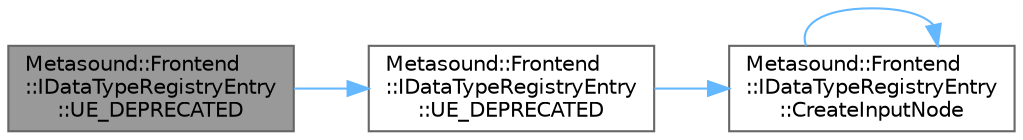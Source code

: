 digraph "Metasound::Frontend::IDataTypeRegistryEntry::UE_DEPRECATED"
{
 // INTERACTIVE_SVG=YES
 // LATEX_PDF_SIZE
  bgcolor="transparent";
  edge [fontname=Helvetica,fontsize=10,labelfontname=Helvetica,labelfontsize=10];
  node [fontname=Helvetica,fontsize=10,shape=box,height=0.2,width=0.4];
  rankdir="LR";
  Node1 [id="Node000001",label="Metasound::Frontend\l::IDataTypeRegistryEntry\l::UE_DEPRECATED",height=0.2,width=0.4,color="gray40", fillcolor="grey60", style="filled", fontcolor="black",tooltip="Clone this registry entry."];
  Node1 -> Node2 [id="edge1_Node000001_Node000002",color="steelblue1",style="solid",tooltip=" "];
  Node2 [id="Node000002",label="Metasound::Frontend\l::IDataTypeRegistryEntry\l::UE_DEPRECATED",height=0.2,width=0.4,color="grey40", fillcolor="white", style="filled",URL="$d1/dd1/classMetasound_1_1Frontend_1_1IDataTypeRegistryEntry.html#aabd01b0a2160ca40628e77fa301670fc",tooltip="Create an input node."];
  Node2 -> Node3 [id="edge2_Node000002_Node000003",color="steelblue1",style="solid",tooltip=" "];
  Node3 [id="Node000003",label="Metasound::Frontend\l::IDataTypeRegistryEntry\l::CreateInputNode",height=0.2,width=0.4,color="grey40", fillcolor="white", style="filled",URL="$d1/dd1/classMetasound_1_1Frontend_1_1IDataTypeRegistryEntry.html#abcc5034f9b3ea5fc5350a8a343e0d101",tooltip="Create an input node."];
  Node3 -> Node3 [id="edge3_Node000003_Node000003",color="steelblue1",style="solid",tooltip=" "];
}

